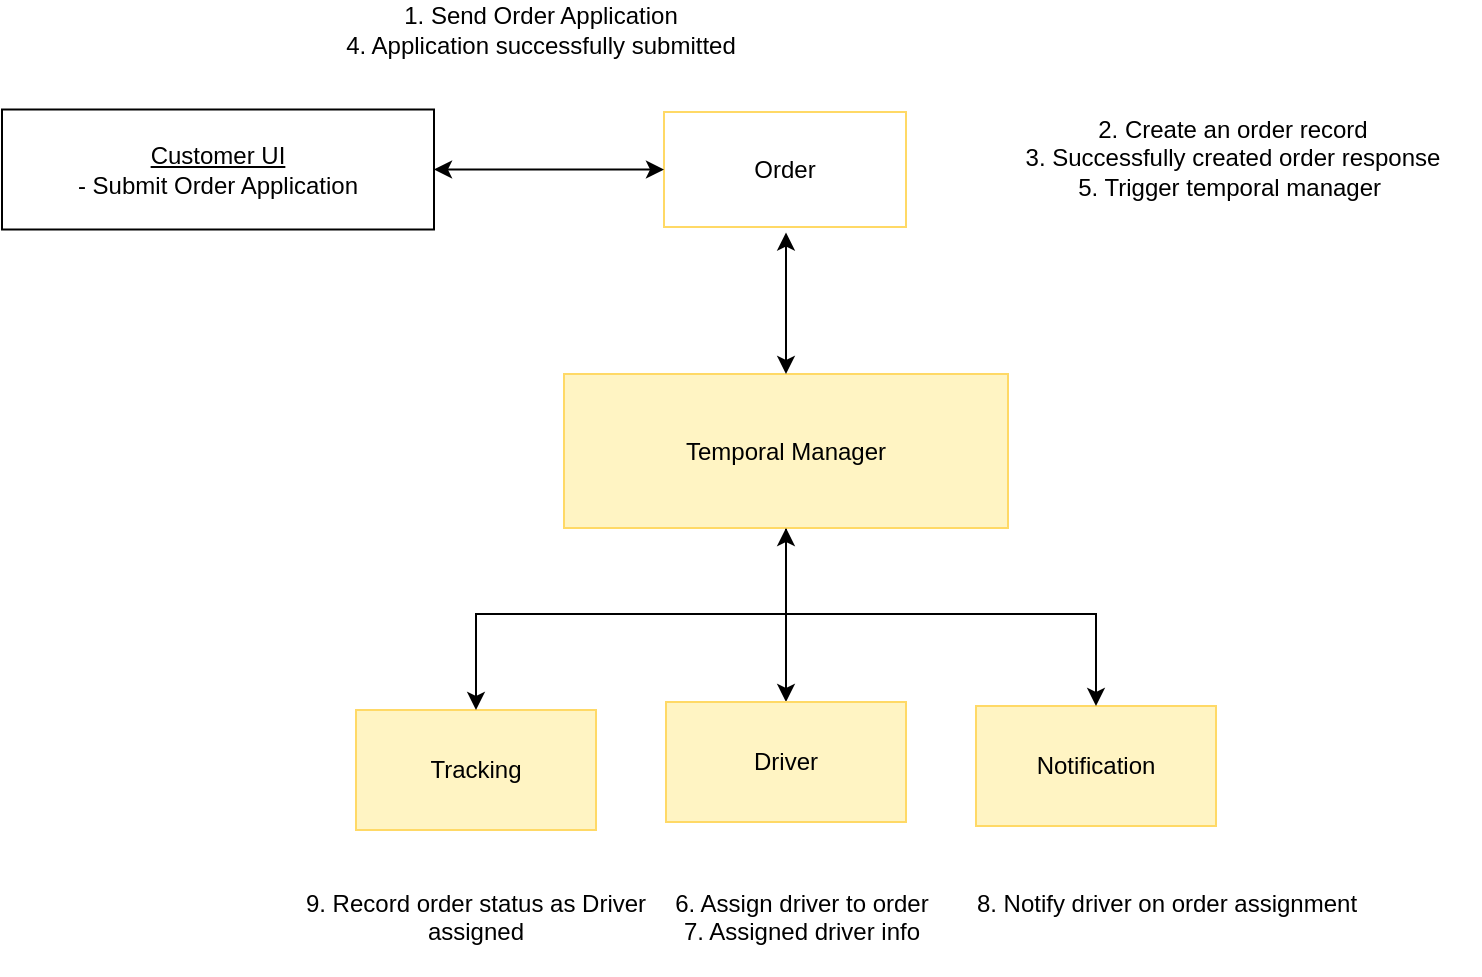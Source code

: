 <mxfile version="26.0.13">
  <diagram name="Page-1" id="wXNHFeC1QUHLHXNkjk2t">
    <mxGraphModel dx="1012" dy="563" grid="0" gridSize="10" guides="1" tooltips="1" connect="1" arrows="1" fold="1" page="1" pageScale="1" pageWidth="827" pageHeight="1169" math="0" shadow="0">
      <root>
        <mxCell id="0" />
        <mxCell id="1" parent="0" />
        <mxCell id="lNSn5oNDOIyYraQbqirO-1" value="&lt;u&gt;Customer UI&lt;/u&gt;&lt;div&gt;- Submit Order Application&lt;/div&gt;" style="rounded=0;whiteSpace=wrap;html=1;" parent="1" vertex="1">
          <mxGeometry x="63" y="105.75" width="216" height="60" as="geometry" />
        </mxCell>
        <mxCell id="lNSn5oNDOIyYraQbqirO-23" style="edgeStyle=orthogonalEdgeStyle;rounded=0;orthogonalLoop=1;jettySize=auto;html=1;" parent="1" source="lNSn5oNDOIyYraQbqirO-2" target="lNSn5oNDOIyYraQbqirO-5" edge="1">
          <mxGeometry relative="1" as="geometry" />
        </mxCell>
        <mxCell id="lNSn5oNDOIyYraQbqirO-2" value="Temporal Manager" style="rounded=0;whiteSpace=wrap;html=1;fillColor=light-dark(#FFF4C3,var(--ge-dark-color, #121212));strokeColor=light-dark(#FFD966,#FFFFFF);" parent="1" vertex="1">
          <mxGeometry x="344" y="238" width="222" height="77" as="geometry" />
        </mxCell>
        <mxCell id="lNSn5oNDOIyYraQbqirO-3" value="Order" style="rounded=0;whiteSpace=wrap;html=1;fillColor=none;strokeColor=light-dark(#FFD966,#FFFFFF);" parent="1" vertex="1">
          <mxGeometry x="394" y="107" width="121" height="57.5" as="geometry" />
        </mxCell>
        <mxCell id="lNSn5oNDOIyYraQbqirO-4" value="Tracking" style="rounded=0;whiteSpace=wrap;html=1;fillColor=light-dark(#FFF4C3,var(--ge-dark-color, #121212));strokeColor=light-dark(#FFD966,#FFFFFF);" parent="1" vertex="1">
          <mxGeometry x="240" y="406" width="120" height="60" as="geometry" />
        </mxCell>
        <mxCell id="lNSn5oNDOIyYraQbqirO-5" value="Driver" style="rounded=0;whiteSpace=wrap;html=1;fillColor=light-dark(#FFF4C3,var(--ge-dark-color, #121212));strokeColor=light-dark(#FFD966,#FFFFFF);" parent="1" vertex="1">
          <mxGeometry x="395" y="402" width="120" height="60" as="geometry" />
        </mxCell>
        <mxCell id="lNSn5oNDOIyYraQbqirO-6" value="Notification" style="rounded=0;whiteSpace=wrap;html=1;strokeColor=light-dark(#FFD966,#FFFFFF);fillColor=light-dark(#FFF4C3,var(--ge-dark-color, #121212));" parent="1" vertex="1">
          <mxGeometry x="550" y="404" width="120" height="60" as="geometry" />
        </mxCell>
        <mxCell id="lNSn5oNDOIyYraQbqirO-8" value="1. Send Order Application&lt;div&gt;4. Application successfully submitted&lt;/div&gt;" style="text;html=1;align=center;verticalAlign=middle;whiteSpace=wrap;rounded=0;" parent="1" vertex="1">
          <mxGeometry x="213" y="51" width="239" height="30" as="geometry" />
        </mxCell>
        <mxCell id="lNSn5oNDOIyYraQbqirO-10" value="" style="endArrow=classic;startArrow=classic;html=1;rounded=0;entryX=0.5;entryY=0;entryDx=0;entryDy=0;exitX=0.5;exitY=0;exitDx=0;exitDy=0;" parent="1" source="lNSn5oNDOIyYraQbqirO-4" target="lNSn5oNDOIyYraQbqirO-6" edge="1">
          <mxGeometry width="50" height="50" relative="1" as="geometry">
            <mxPoint x="140" y="346" as="sourcePoint" />
            <mxPoint x="610" y="361" as="targetPoint" />
            <Array as="points">
              <mxPoint x="300" y="358" />
              <mxPoint x="610" y="358" />
            </Array>
          </mxGeometry>
        </mxCell>
        <mxCell id="lNSn5oNDOIyYraQbqirO-12" value="2. Create an order record&lt;div&gt;3. Successfully created order response&lt;/div&gt;&lt;div&gt;5. Trigger temporal manager&amp;nbsp;&lt;/div&gt;&lt;div&gt;&lt;br&gt;&lt;/div&gt;" style="text;html=1;align=center;verticalAlign=middle;whiteSpace=wrap;rounded=0;" parent="1" vertex="1">
          <mxGeometry x="555" y="107.75" width="247" height="58" as="geometry" />
        </mxCell>
        <mxCell id="lNSn5oNDOIyYraQbqirO-13" value="6. Assign driver to order&lt;div&gt;7. Assigned driver info&lt;br&gt;&lt;div&gt;&lt;br&gt;&lt;/div&gt;&lt;/div&gt;" style="text;html=1;align=center;verticalAlign=middle;whiteSpace=wrap;rounded=0;" parent="1" vertex="1">
          <mxGeometry x="376" y="502" width="174" height="30" as="geometry" />
        </mxCell>
        <mxCell id="lNSn5oNDOIyYraQbqirO-15" value="" style="endArrow=classic;html=1;rounded=0;entryX=0.5;entryY=1;entryDx=0;entryDy=0;" parent="1" target="lNSn5oNDOIyYraQbqirO-2" edge="1">
          <mxGeometry width="50" height="50" relative="1" as="geometry">
            <mxPoint x="455" y="359" as="sourcePoint" />
            <mxPoint x="379" y="304" as="targetPoint" />
          </mxGeometry>
        </mxCell>
        <mxCell id="lNSn5oNDOIyYraQbqirO-19" value="8. Notify driver on order assignment&lt;div&gt;&lt;div&gt;&lt;br&gt;&lt;/div&gt;&lt;/div&gt;" style="text;html=1;align=center;verticalAlign=middle;whiteSpace=wrap;rounded=0;" parent="1" vertex="1">
          <mxGeometry x="547" y="495" width="197" height="30" as="geometry" />
        </mxCell>
        <mxCell id="lNSn5oNDOIyYraQbqirO-20" value="9. Record order status as Driver assigned&lt;div&gt;&lt;div&gt;&lt;br&gt;&lt;/div&gt;&lt;/div&gt;" style="text;html=1;align=center;verticalAlign=middle;whiteSpace=wrap;rounded=0;" parent="1" vertex="1">
          <mxGeometry x="213" y="502" width="174" height="30" as="geometry" />
        </mxCell>
        <mxCell id="lNSn5oNDOIyYraQbqirO-27" value="" style="endArrow=classic;startArrow=classic;html=1;rounded=0;" parent="1" source="lNSn5oNDOIyYraQbqirO-1" target="lNSn5oNDOIyYraQbqirO-3" edge="1">
          <mxGeometry width="50" height="50" relative="1" as="geometry">
            <mxPoint x="390" y="354" as="sourcePoint" />
            <mxPoint x="440" y="304" as="targetPoint" />
          </mxGeometry>
        </mxCell>
        <mxCell id="lNSn5oNDOIyYraQbqirO-29" value="" style="endArrow=classic;startArrow=classic;html=1;rounded=0;" parent="1" source="lNSn5oNDOIyYraQbqirO-2" edge="1">
          <mxGeometry width="50" height="50" relative="1" as="geometry">
            <mxPoint x="455" y="217.289" as="sourcePoint" />
            <mxPoint x="455" y="167.289" as="targetPoint" />
          </mxGeometry>
        </mxCell>
      </root>
    </mxGraphModel>
  </diagram>
</mxfile>
